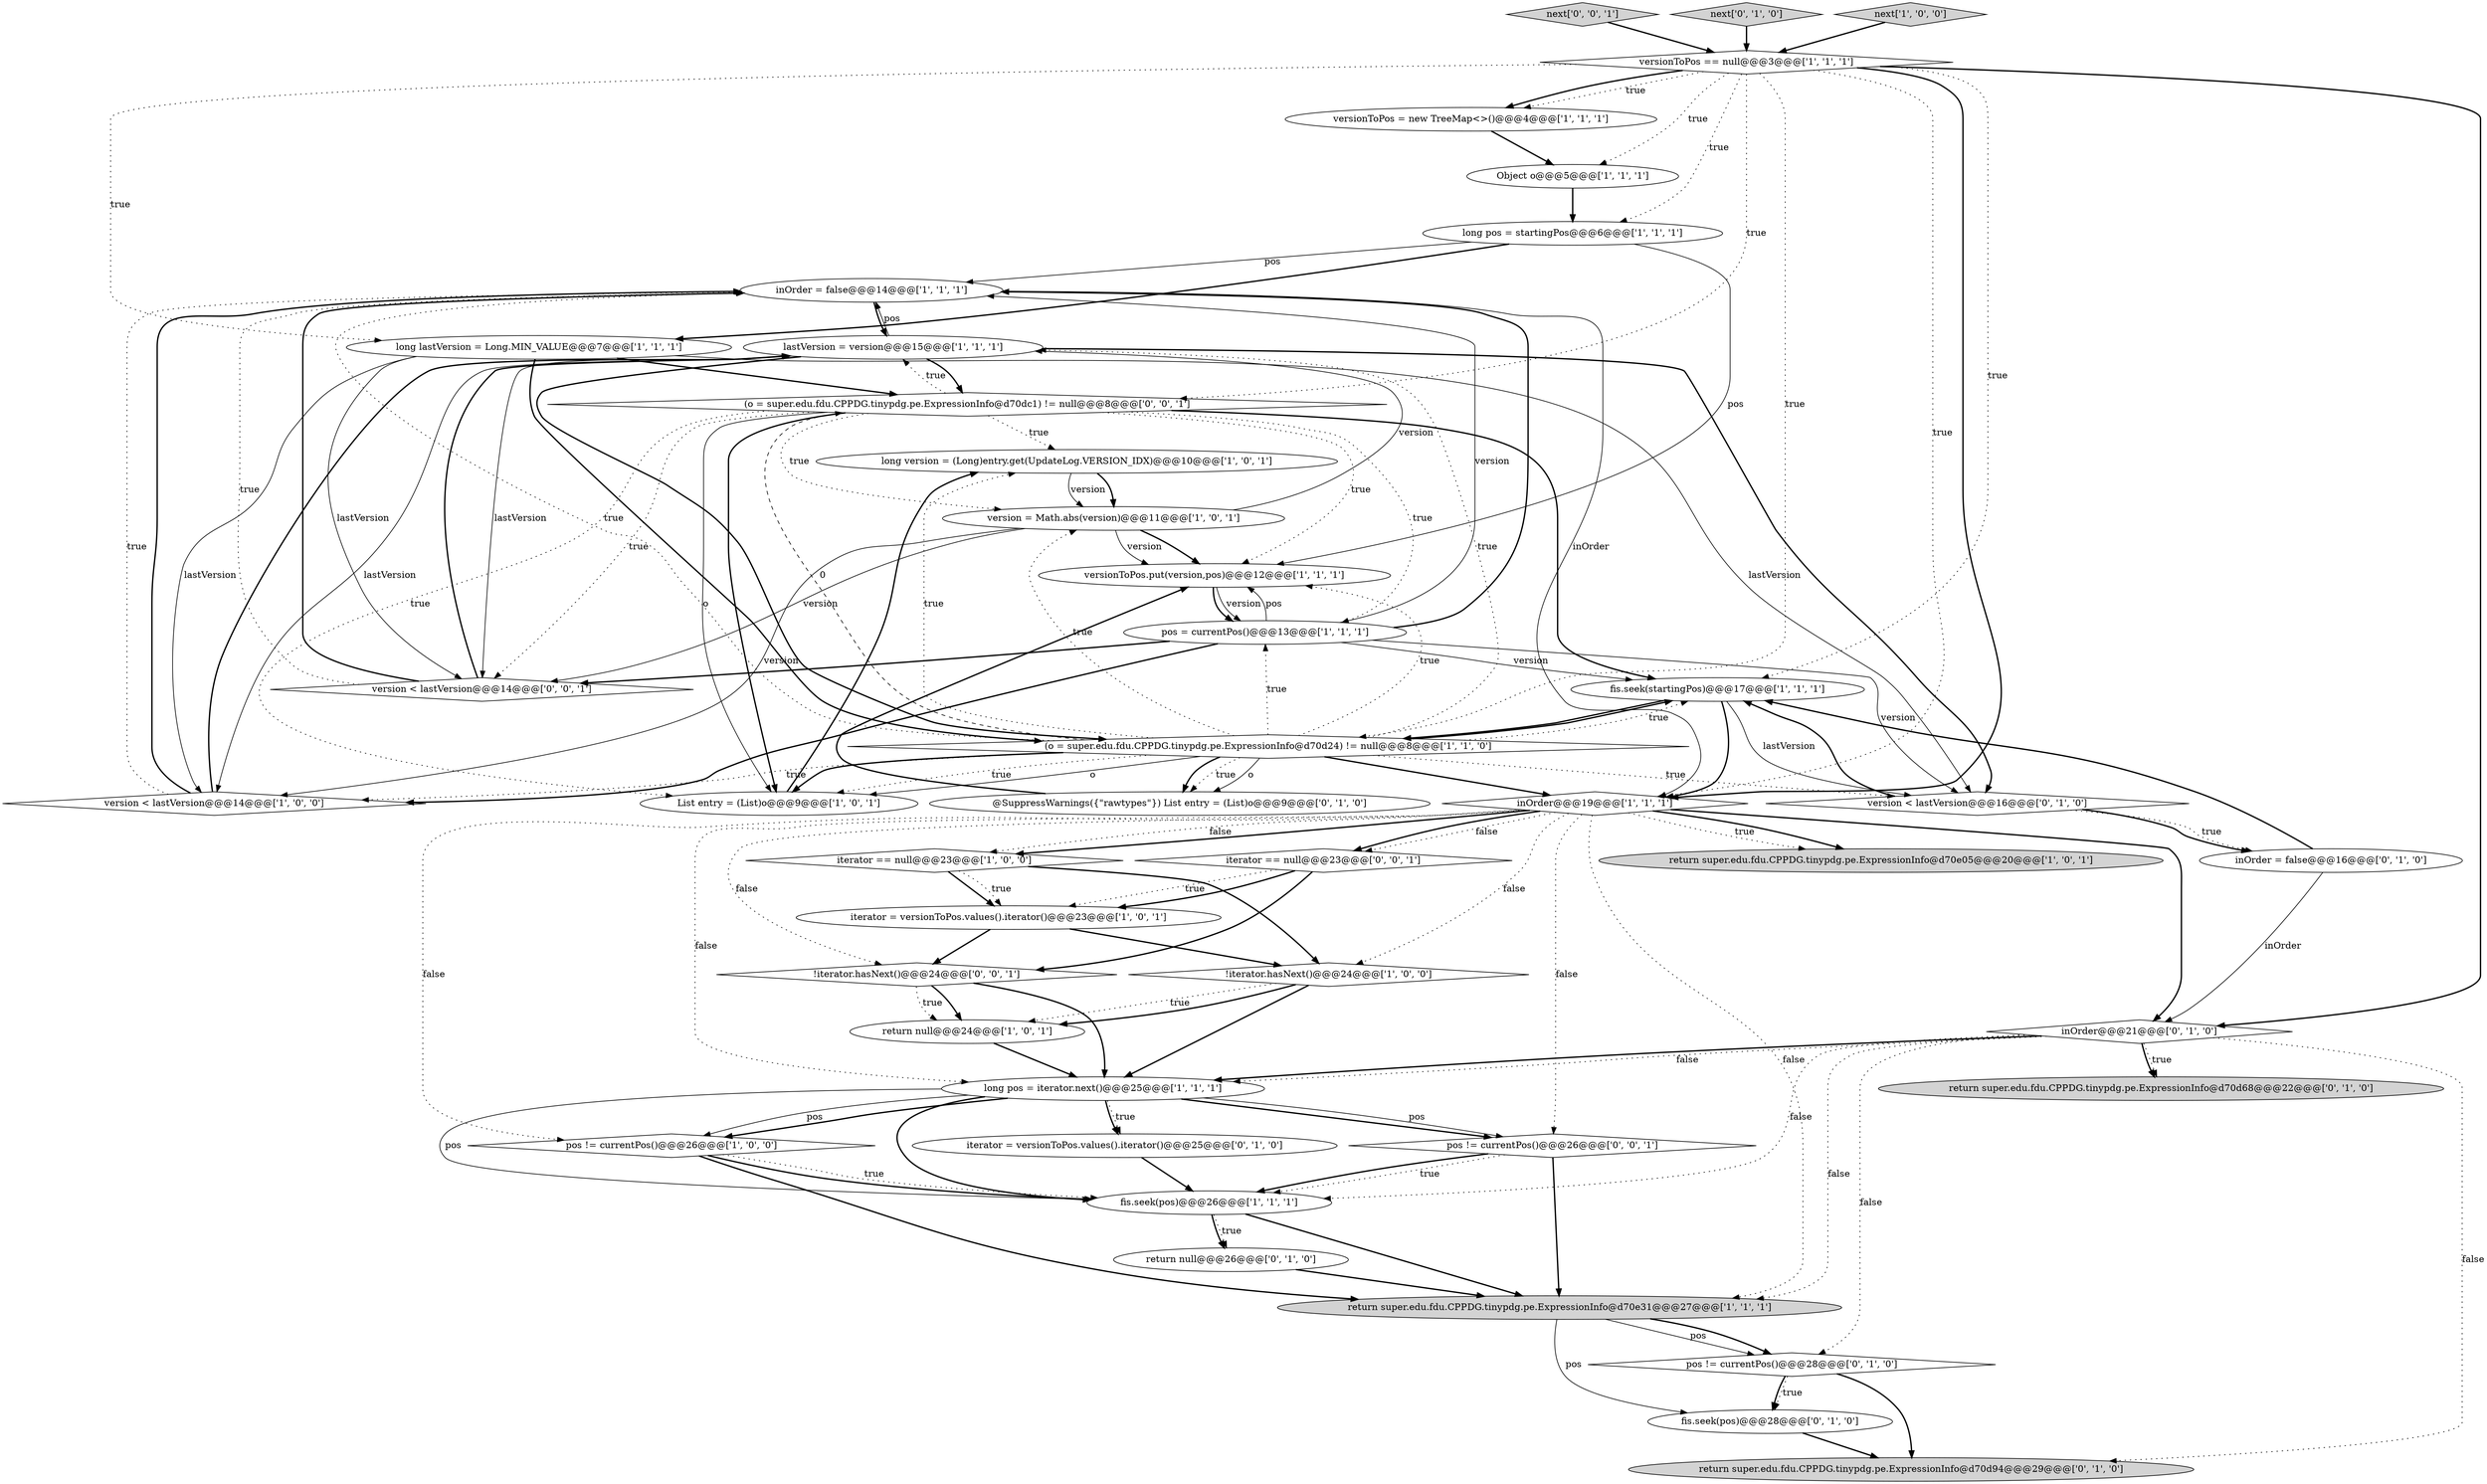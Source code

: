 digraph {
28 [style = filled, label = "return super.edu.fdu.CPPDG.tinypdg.pe.ExpressionInfo@d70d94@@@29@@@['0', '1', '0']", fillcolor = lightgray, shape = ellipse image = "AAA0AAABBB2BBB"];
35 [style = filled, label = "inOrder@@@21@@@['0', '1', '0']", fillcolor = white, shape = diamond image = "AAA0AAABBB2BBB"];
42 [style = filled, label = "version < lastVersion@@@14@@@['0', '0', '1']", fillcolor = white, shape = diamond image = "AAA0AAABBB3BBB"];
1 [style = filled, label = "long pos = startingPos@@@6@@@['1', '1', '1']", fillcolor = white, shape = ellipse image = "AAA0AAABBB1BBB"];
40 [style = filled, label = "next['0', '0', '1']", fillcolor = lightgray, shape = diamond image = "AAA0AAABBB3BBB"];
22 [style = filled, label = "fis.seek(pos)@@@26@@@['1', '1', '1']", fillcolor = white, shape = ellipse image = "AAA0AAABBB1BBB"];
41 [style = filled, label = "!iterator.hasNext()@@@24@@@['0', '0', '1']", fillcolor = white, shape = diamond image = "AAA0AAABBB3BBB"];
27 [style = filled, label = "return null@@@26@@@['0', '1', '0']", fillcolor = white, shape = ellipse image = "AAA0AAABBB2BBB"];
19 [style = filled, label = "long lastVersion = Long.MIN_VALUE@@@7@@@['1', '1', '1']", fillcolor = white, shape = ellipse image = "AAA0AAABBB1BBB"];
30 [style = filled, label = "next['0', '1', '0']", fillcolor = lightgray, shape = diamond image = "AAA0AAABBB2BBB"];
25 [style = filled, label = "lastVersion = version@@@15@@@['1', '1', '1']", fillcolor = white, shape = ellipse image = "AAA0AAABBB1BBB"];
38 [style = filled, label = "iterator == null@@@23@@@['0', '0', '1']", fillcolor = white, shape = diamond image = "AAA0AAABBB3BBB"];
36 [style = filled, label = "inOrder = false@@@16@@@['0', '1', '0']", fillcolor = white, shape = ellipse image = "AAA0AAABBB2BBB"];
39 [style = filled, label = "(o = super.edu.fdu.CPPDG.tinypdg.pe.ExpressionInfo@d70dc1) != null@@@8@@@['0', '0', '1']", fillcolor = white, shape = diamond image = "AAA0AAABBB3BBB"];
21 [style = filled, label = "version = Math.abs(version)@@@11@@@['1', '0', '1']", fillcolor = white, shape = ellipse image = "AAA0AAABBB1BBB"];
23 [style = filled, label = "long pos = iterator.next()@@@25@@@['1', '1', '1']", fillcolor = white, shape = ellipse image = "AAA0AAABBB1BBB"];
18 [style = filled, label = "inOrder = false@@@14@@@['1', '1', '1']", fillcolor = white, shape = ellipse image = "AAA0AAABBB1BBB"];
7 [style = filled, label = "versionToPos == null@@@3@@@['1', '1', '1']", fillcolor = white, shape = diamond image = "AAA0AAABBB1BBB"];
10 [style = filled, label = "versionToPos = new TreeMap<>()@@@4@@@['1', '1', '1']", fillcolor = white, shape = ellipse image = "AAA0AAABBB1BBB"];
16 [style = filled, label = "fis.seek(startingPos)@@@17@@@['1', '1', '1']", fillcolor = white, shape = ellipse image = "AAA0AAABBB1BBB"];
33 [style = filled, label = "version < lastVersion@@@16@@@['0', '1', '0']", fillcolor = white, shape = diamond image = "AAA0AAABBB2BBB"];
5 [style = filled, label = "inOrder@@@19@@@['1', '1', '1']", fillcolor = white, shape = diamond image = "AAA0AAABBB1BBB"];
32 [style = filled, label = "@SuppressWarnings({\"rawtypes\"}) List entry = (List)o@@@9@@@['0', '1', '0']", fillcolor = white, shape = ellipse image = "AAA0AAABBB2BBB"];
31 [style = filled, label = "iterator = versionToPos.values().iterator()@@@25@@@['0', '1', '0']", fillcolor = white, shape = ellipse image = "AAA0AAABBB2BBB"];
12 [style = filled, label = "pos != currentPos()@@@26@@@['1', '0', '0']", fillcolor = white, shape = diamond image = "AAA0AAABBB1BBB"];
14 [style = filled, label = "iterator = versionToPos.values().iterator()@@@23@@@['1', '0', '1']", fillcolor = white, shape = ellipse image = "AAA0AAABBB1BBB"];
4 [style = filled, label = "pos = currentPos()@@@13@@@['1', '1', '1']", fillcolor = white, shape = ellipse image = "AAA0AAABBB1BBB"];
3 [style = filled, label = "return null@@@24@@@['1', '0', '1']", fillcolor = white, shape = ellipse image = "AAA0AAABBB1BBB"];
15 [style = filled, label = "List entry = (List)o@@@9@@@['1', '0', '1']", fillcolor = white, shape = ellipse image = "AAA0AAABBB1BBB"];
26 [style = filled, label = "pos != currentPos()@@@28@@@['0', '1', '0']", fillcolor = white, shape = diamond image = "AAA0AAABBB2BBB"];
2 [style = filled, label = "return super.edu.fdu.CPPDG.tinypdg.pe.ExpressionInfo@d70e05@@@20@@@['1', '0', '1']", fillcolor = lightgray, shape = ellipse image = "AAA0AAABBB1BBB"];
13 [style = filled, label = "iterator == null@@@23@@@['1', '0', '0']", fillcolor = white, shape = diamond image = "AAA0AAABBB1BBB"];
37 [style = filled, label = "pos != currentPos()@@@26@@@['0', '0', '1']", fillcolor = white, shape = diamond image = "AAA0AAABBB3BBB"];
29 [style = filled, label = "return super.edu.fdu.CPPDG.tinypdg.pe.ExpressionInfo@d70d68@@@22@@@['0', '1', '0']", fillcolor = lightgray, shape = ellipse image = "AAA0AAABBB2BBB"];
9 [style = filled, label = "versionToPos.put(version,pos)@@@12@@@['1', '1', '1']", fillcolor = white, shape = ellipse image = "AAA0AAABBB1BBB"];
17 [style = filled, label = "version < lastVersion@@@14@@@['1', '0', '0']", fillcolor = white, shape = diamond image = "AAA0AAABBB1BBB"];
20 [style = filled, label = "next['1', '0', '0']", fillcolor = lightgray, shape = diamond image = "AAA0AAABBB1BBB"];
24 [style = filled, label = "long version = (Long)entry.get(UpdateLog.VERSION_IDX)@@@10@@@['1', '0', '1']", fillcolor = white, shape = ellipse image = "AAA0AAABBB1BBB"];
11 [style = filled, label = "Object o@@@5@@@['1', '1', '1']", fillcolor = white, shape = ellipse image = "AAA0AAABBB1BBB"];
0 [style = filled, label = "!iterator.hasNext()@@@24@@@['1', '0', '0']", fillcolor = white, shape = diamond image = "AAA0AAABBB1BBB"];
8 [style = filled, label = "(o = super.edu.fdu.CPPDG.tinypdg.pe.ExpressionInfo@d70d24) != null@@@8@@@['1', '1', '0']", fillcolor = white, shape = diamond image = "AAA0AAABBB1BBB"];
6 [style = filled, label = "return super.edu.fdu.CPPDG.tinypdg.pe.ExpressionInfo@d70e31@@@27@@@['1', '1', '1']", fillcolor = lightgray, shape = ellipse image = "AAA0AAABBB1BBB"];
34 [style = filled, label = "fis.seek(pos)@@@28@@@['0', '1', '0']", fillcolor = white, shape = ellipse image = "AAA0AAABBB2BBB"];
8->16 [style = bold, label=""];
17->25 [style = bold, label=""];
23->12 [style = solid, label="pos"];
25->18 [style = solid, label="pos"];
38->14 [style = dotted, label="true"];
25->33 [style = bold, label=""];
39->24 [style = dotted, label="true"];
26->34 [style = bold, label=""];
36->35 [style = solid, label="inOrder"];
8->16 [style = dotted, label="true"];
7->35 [style = bold, label=""];
35->22 [style = dotted, label="false"];
38->41 [style = bold, label=""];
7->39 [style = dotted, label="true"];
39->42 [style = dotted, label="true"];
5->38 [style = bold, label=""];
8->4 [style = dotted, label="true"];
35->23 [style = bold, label=""];
5->23 [style = dotted, label="false"];
25->17 [style = solid, label="lastVersion"];
23->22 [style = bold, label=""];
24->21 [style = bold, label=""];
1->9 [style = solid, label="pos"];
7->16 [style = dotted, label="true"];
18->5 [style = solid, label="inOrder"];
23->12 [style = bold, label=""];
0->3 [style = dotted, label="true"];
26->28 [style = bold, label=""];
7->1 [style = dotted, label="true"];
13->14 [style = bold, label=""];
12->22 [style = bold, label=""];
10->11 [style = bold, label=""];
0->3 [style = bold, label=""];
39->9 [style = dotted, label="true"];
33->16 [style = bold, label=""];
35->6 [style = dotted, label="false"];
7->10 [style = dotted, label="true"];
4->33 [style = solid, label="version"];
39->25 [style = dotted, label="true"];
8->17 [style = dotted, label="true"];
1->18 [style = solid, label="pos"];
19->39 [style = bold, label=""];
4->18 [style = bold, label=""];
5->38 [style = dotted, label="false"];
16->33 [style = solid, label="lastVersion"];
3->23 [style = bold, label=""];
12->22 [style = dotted, label="true"];
7->5 [style = bold, label=""];
21->9 [style = bold, label=""];
23->37 [style = bold, label=""];
0->23 [style = bold, label=""];
8->33 [style = dotted, label="true"];
30->7 [style = bold, label=""];
6->26 [style = solid, label="pos"];
33->36 [style = bold, label=""];
18->25 [style = bold, label=""];
8->18 [style = dotted, label="true"];
36->16 [style = bold, label=""];
6->34 [style = solid, label="pos"];
21->17 [style = solid, label="version"];
20->7 [style = bold, label=""];
1->19 [style = bold, label=""];
7->8 [style = dotted, label="true"];
19->42 [style = solid, label="lastVersion"];
13->0 [style = bold, label=""];
22->6 [style = bold, label=""];
35->29 [style = dotted, label="true"];
23->31 [style = bold, label=""];
8->25 [style = dotted, label="true"];
5->37 [style = dotted, label="false"];
39->15 [style = solid, label="o"];
6->26 [style = bold, label=""];
39->16 [style = bold, label=""];
5->12 [style = dotted, label="false"];
8->15 [style = bold, label=""];
4->17 [style = bold, label=""];
8->21 [style = dotted, label="true"];
17->18 [style = dotted, label="true"];
16->8 [style = bold, label=""];
35->29 [style = bold, label=""];
25->39 [style = bold, label=""];
4->18 [style = solid, label="version"];
42->25 [style = bold, label=""];
23->22 [style = solid, label="pos"];
8->15 [style = dotted, label="true"];
8->24 [style = dotted, label="true"];
7->5 [style = dotted, label="true"];
34->28 [style = bold, label=""];
32->9 [style = bold, label=""];
37->22 [style = bold, label=""];
21->25 [style = solid, label="version"];
5->13 [style = dotted, label="false"];
7->11 [style = dotted, label="true"];
42->18 [style = dotted, label="true"];
9->4 [style = solid, label="version"];
5->13 [style = bold, label=""];
22->27 [style = dotted, label="true"];
25->42 [style = solid, label="lastVersion"];
37->22 [style = dotted, label="true"];
16->5 [style = bold, label=""];
8->9 [style = dotted, label="true"];
35->28 [style = dotted, label="false"];
21->42 [style = solid, label="version"];
13->14 [style = dotted, label="true"];
5->41 [style = dotted, label="false"];
14->41 [style = bold, label=""];
5->35 [style = bold, label=""];
5->2 [style = dotted, label="true"];
39->21 [style = dotted, label="true"];
42->18 [style = bold, label=""];
39->15 [style = bold, label=""];
4->9 [style = solid, label="pos"];
31->22 [style = bold, label=""];
8->32 [style = bold, label=""];
7->10 [style = bold, label=""];
7->19 [style = dotted, label="true"];
11->1 [style = bold, label=""];
26->34 [style = dotted, label="true"];
24->21 [style = solid, label="version"];
9->4 [style = bold, label=""];
41->3 [style = bold, label=""];
4->42 [style = bold, label=""];
21->9 [style = solid, label="version"];
19->33 [style = solid, label="lastVersion"];
8->32 [style = dotted, label="true"];
37->6 [style = bold, label=""];
12->6 [style = bold, label=""];
27->6 [style = bold, label=""];
19->8 [style = bold, label=""];
38->14 [style = bold, label=""];
33->36 [style = dotted, label="true"];
19->17 [style = solid, label="lastVersion"];
5->0 [style = dotted, label="false"];
35->23 [style = dotted, label="false"];
5->2 [style = bold, label=""];
39->4 [style = dotted, label="true"];
39->15 [style = dotted, label="true"];
40->7 [style = bold, label=""];
14->0 [style = bold, label=""];
8->5 [style = bold, label=""];
5->6 [style = dotted, label="false"];
35->26 [style = dotted, label="false"];
22->27 [style = bold, label=""];
8->15 [style = solid, label="o"];
8->39 [style = dashed, label="0"];
15->24 [style = bold, label=""];
41->3 [style = dotted, label="true"];
25->8 [style = bold, label=""];
23->37 [style = solid, label="pos"];
41->23 [style = bold, label=""];
23->31 [style = dotted, label="true"];
8->32 [style = solid, label="o"];
17->18 [style = bold, label=""];
4->16 [style = solid, label="version"];
}
